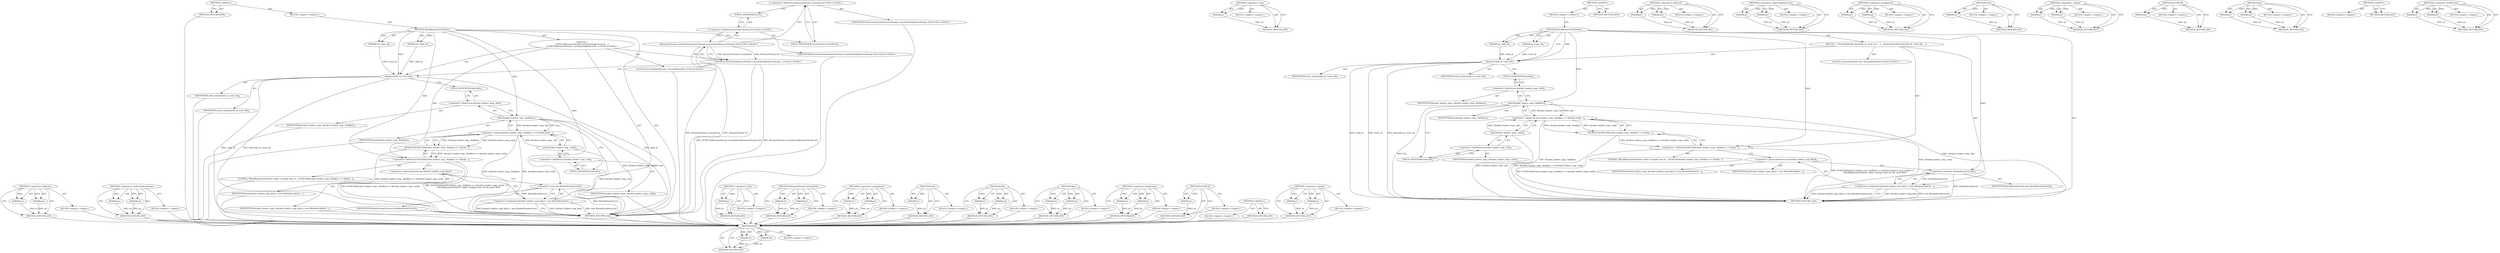 digraph "&lt;operator&gt;.equals" {
vulnerable_77 [label=<(METHOD,find)>];
vulnerable_78 [label=<(PARAM,p1)>];
vulnerable_79 [label=<(PARAM,p2)>];
vulnerable_80 [label=<(BLOCK,&lt;empty&gt;,&lt;empty&gt;)>];
vulnerable_81 [label=<(METHOD_RETURN,ANY)>];
vulnerable_101 [label=<(METHOD,&lt;operator&gt;.new)>];
vulnerable_102 [label=<(PARAM,p1)>];
vulnerable_103 [label=<(BLOCK,&lt;empty&gt;,&lt;empty&gt;)>];
vulnerable_104 [label=<(METHOD_RETURN,ANY)>];
vulnerable_6 [label=<(METHOD,&lt;global&gt;)<SUB>1</SUB>>];
vulnerable_7 [label=<(BLOCK,&lt;empty&gt;,&lt;empty&gt;)<SUB>1</SUB>>];
vulnerable_8 [label=<(METHOD,BlockRequestsForRoute)<SUB>1</SUB>>];
vulnerable_9 [label=<(PARAM,int child_id)<SUB>1</SUB>>];
vulnerable_10 [label=<(PARAM,int route_id)<SUB>2</SUB>>];
vulnerable_11 [label=<(BLOCK,{
   ProcessRouteIDs key(child_id, route_id);
 ...,{
   ProcessRouteIDs key(child_id, route_id);
 ...)<SUB>2</SUB>>];
vulnerable_12 [label="<(LOCAL,ProcessRouteIDs key: ProcessRouteIDs)<SUB>3</SUB>>"];
vulnerable_13 [label=<(key,key(child_id, route_id))<SUB>3</SUB>>];
vulnerable_14 [label=<(IDENTIFIER,child_id,key(child_id, route_id))<SUB>3</SUB>>];
vulnerable_15 [label=<(IDENTIFIER,route_id,key(child_id, route_id))<SUB>3</SUB>>];
vulnerable_16 [label=<(&lt;operator&gt;.shiftLeft,DCHECK(blocked_loaders_map_.find(key) == blocke...)<SUB>4</SUB>>];
vulnerable_17 [label=<(DCHECK,DCHECK(blocked_loaders_map_.find(key) == blocke...)<SUB>4</SUB>>];
vulnerable_18 [label=<(&lt;operator&gt;.equals,blocked_loaders_map_.find(key) == blocked_loade...)<SUB>4</SUB>>];
vulnerable_19 [label=<(find,blocked_loaders_map_.find(key))<SUB>4</SUB>>];
vulnerable_20 [label=<(&lt;operator&gt;.fieldAccess,blocked_loaders_map_.find)<SUB>4</SUB>>];
vulnerable_21 [label=<(IDENTIFIER,blocked_loaders_map_,blocked_loaders_map_.find(key))<SUB>4</SUB>>];
vulnerable_22 [label=<(FIELD_IDENTIFIER,find,find)<SUB>4</SUB>>];
vulnerable_23 [label=<(IDENTIFIER,key,blocked_loaders_map_.find(key))<SUB>4</SUB>>];
vulnerable_24 [label=<(end,blocked_loaders_map_.end())<SUB>4</SUB>>];
vulnerable_25 [label=<(&lt;operator&gt;.fieldAccess,blocked_loaders_map_.end)<SUB>4</SUB>>];
vulnerable_26 [label=<(IDENTIFIER,blocked_loaders_map_,blocked_loaders_map_.end())<SUB>4</SUB>>];
vulnerable_27 [label=<(FIELD_IDENTIFIER,end,end)<SUB>4</SUB>>];
vulnerable_28 [label=<(LITERAL,&quot;BlockRequestsForRoute called  multiple time fo...,DCHECK(blocked_loaders_map_.find(key) == blocke...)<SUB>5</SUB>>];
vulnerable_29 [label=<(&lt;operator&gt;.assignment,blocked_loaders_map_[key] = new BlockedLoadersL...)<SUB>6</SUB>>];
vulnerable_30 [label=<(&lt;operator&gt;.indirectIndexAccess,blocked_loaders_map_[key])<SUB>6</SUB>>];
vulnerable_31 [label=<(IDENTIFIER,blocked_loaders_map_,blocked_loaders_map_[key] = new BlockedLoadersL...)<SUB>6</SUB>>];
vulnerable_32 [label=<(IDENTIFIER,key,blocked_loaders_map_[key] = new BlockedLoadersL...)<SUB>6</SUB>>];
vulnerable_33 [label=<(&lt;operator&gt;.new,new BlockedLoadersList())<SUB>6</SUB>>];
vulnerable_34 [label=<(IDENTIFIER,BlockedLoadersList,new BlockedLoadersList())<SUB>6</SUB>>];
vulnerable_35 [label=<(METHOD_RETURN,void)<SUB>1</SUB>>];
vulnerable_37 [label=<(METHOD_RETURN,ANY)<SUB>1</SUB>>];
vulnerable_63 [label=<(METHOD,&lt;operator&gt;.shiftLeft)>];
vulnerable_64 [label=<(PARAM,p1)>];
vulnerable_65 [label=<(PARAM,p2)>];
vulnerable_66 [label=<(BLOCK,&lt;empty&gt;,&lt;empty&gt;)>];
vulnerable_67 [label=<(METHOD_RETURN,ANY)>];
vulnerable_96 [label=<(METHOD,&lt;operator&gt;.indirectIndexAccess)>];
vulnerable_97 [label=<(PARAM,p1)>];
vulnerable_98 [label=<(PARAM,p2)>];
vulnerable_99 [label=<(BLOCK,&lt;empty&gt;,&lt;empty&gt;)>];
vulnerable_100 [label=<(METHOD_RETURN,ANY)>];
vulnerable_91 [label=<(METHOD,&lt;operator&gt;.assignment)>];
vulnerable_92 [label=<(PARAM,p1)>];
vulnerable_93 [label=<(PARAM,p2)>];
vulnerable_94 [label=<(BLOCK,&lt;empty&gt;,&lt;empty&gt;)>];
vulnerable_95 [label=<(METHOD_RETURN,ANY)>];
vulnerable_87 [label=<(METHOD,end)>];
vulnerable_88 [label=<(PARAM,p1)>];
vulnerable_89 [label=<(BLOCK,&lt;empty&gt;,&lt;empty&gt;)>];
vulnerable_90 [label=<(METHOD_RETURN,ANY)>];
vulnerable_72 [label=<(METHOD,&lt;operator&gt;.equals)>];
vulnerable_73 [label=<(PARAM,p1)>];
vulnerable_74 [label=<(PARAM,p2)>];
vulnerable_75 [label=<(BLOCK,&lt;empty&gt;,&lt;empty&gt;)>];
vulnerable_76 [label=<(METHOD_RETURN,ANY)>];
vulnerable_68 [label=<(METHOD,DCHECK)>];
vulnerable_69 [label=<(PARAM,p1)>];
vulnerable_70 [label=<(BLOCK,&lt;empty&gt;,&lt;empty&gt;)>];
vulnerable_71 [label=<(METHOD_RETURN,ANY)>];
vulnerable_58 [label=<(METHOD,key)>];
vulnerable_59 [label=<(PARAM,p1)>];
vulnerable_60 [label=<(PARAM,p2)>];
vulnerable_61 [label=<(BLOCK,&lt;empty&gt;,&lt;empty&gt;)>];
vulnerable_62 [label=<(METHOD_RETURN,ANY)>];
vulnerable_52 [label=<(METHOD,&lt;global&gt;)<SUB>1</SUB>>];
vulnerable_53 [label=<(BLOCK,&lt;empty&gt;,&lt;empty&gt;)>];
vulnerable_54 [label=<(METHOD_RETURN,ANY)>];
vulnerable_82 [label=<(METHOD,&lt;operator&gt;.fieldAccess)>];
vulnerable_83 [label=<(PARAM,p1)>];
vulnerable_84 [label=<(PARAM,p2)>];
vulnerable_85 [label=<(BLOCK,&lt;empty&gt;,&lt;empty&gt;)>];
vulnerable_86 [label=<(METHOD_RETURN,ANY)>];
fixed_85 [label=<(METHOD,&lt;operator&gt;.shiftLeft)>];
fixed_86 [label=<(PARAM,p1)>];
fixed_87 [label=<(PARAM,p2)>];
fixed_88 [label=<(BLOCK,&lt;empty&gt;,&lt;empty&gt;)>];
fixed_89 [label=<(METHOD_RETURN,ANY)>];
fixed_109 [label=<(METHOD,&lt;operator&gt;.indirectIndexAccess)>];
fixed_110 [label=<(PARAM,p1)>];
fixed_111 [label=<(PARAM,p2)>];
fixed_112 [label=<(BLOCK,&lt;empty&gt;,&lt;empty&gt;)>];
fixed_113 [label=<(METHOD_RETURN,ANY)>];
fixed_6 [label=<(METHOD,&lt;global&gt;)<SUB>1</SUB>>];
fixed_7 [label=<(BLOCK,&lt;empty&gt;,&lt;empty&gt;)<SUB>1</SUB>>];
fixed_8 [label=<(METHOD,BlockRequestsForRoute)<SUB>1</SUB>>];
fixed_9 [label=<(PARAM,int child_id)<SUB>1</SUB>>];
fixed_10 [label=<(PARAM,int route_id)<SUB>2</SUB>>];
fixed_11 [label="<(BLOCK,{
  DCHECK(BrowserThread::CurrentlyOn(BrowserTh...,{
  DCHECK(BrowserThread::CurrentlyOn(BrowserTh...)<SUB>2</SUB>>"];
fixed_12 [label="<(DCHECK,DCHECK(BrowserThread::CurrentlyOn(BrowserThread...)<SUB>3</SUB>>"];
fixed_13 [label="<(BrowserThread.CurrentlyOn,BrowserThread::CurrentlyOn(BrowserThread::IO))<SUB>3</SUB>>"];
fixed_14 [label="<(&lt;operator&gt;.fieldAccess,BrowserThread::CurrentlyOn)<SUB>3</SUB>>"];
fixed_15 [label="<(IDENTIFIER,BrowserThread,BrowserThread::CurrentlyOn(BrowserThread::IO))<SUB>3</SUB>>"];
fixed_16 [label=<(FIELD_IDENTIFIER,CurrentlyOn,CurrentlyOn)<SUB>3</SUB>>];
fixed_17 [label="<(&lt;operator&gt;.fieldAccess,BrowserThread::IO)<SUB>3</SUB>>"];
fixed_18 [label="<(IDENTIFIER,BrowserThread,BrowserThread::CurrentlyOn(BrowserThread::IO))<SUB>3</SUB>>"];
fixed_19 [label=<(FIELD_IDENTIFIER,IO,IO)<SUB>3</SUB>>];
fixed_20 [label="<(LOCAL,ProcessRouteIDs key: ProcessRouteIDs)<SUB>4</SUB>>"];
fixed_21 [label=<(key,key(child_id, route_id))<SUB>4</SUB>>];
fixed_22 [label=<(IDENTIFIER,child_id,key(child_id, route_id))<SUB>4</SUB>>];
fixed_23 [label=<(IDENTIFIER,route_id,key(child_id, route_id))<SUB>4</SUB>>];
fixed_24 [label=<(&lt;operator&gt;.shiftLeft,DCHECK(blocked_loaders_map_.find(key) == blocke...)<SUB>5</SUB>>];
fixed_25 [label=<(DCHECK,DCHECK(blocked_loaders_map_.find(key) == blocke...)<SUB>5</SUB>>];
fixed_26 [label=<(&lt;operator&gt;.equals,blocked_loaders_map_.find(key) == blocked_loade...)<SUB>5</SUB>>];
fixed_27 [label=<(find,blocked_loaders_map_.find(key))<SUB>5</SUB>>];
fixed_28 [label=<(&lt;operator&gt;.fieldAccess,blocked_loaders_map_.find)<SUB>5</SUB>>];
fixed_29 [label=<(IDENTIFIER,blocked_loaders_map_,blocked_loaders_map_.find(key))<SUB>5</SUB>>];
fixed_30 [label=<(FIELD_IDENTIFIER,find,find)<SUB>5</SUB>>];
fixed_31 [label=<(IDENTIFIER,key,blocked_loaders_map_.find(key))<SUB>5</SUB>>];
fixed_32 [label=<(end,blocked_loaders_map_.end())<SUB>5</SUB>>];
fixed_33 [label=<(&lt;operator&gt;.fieldAccess,blocked_loaders_map_.end)<SUB>5</SUB>>];
fixed_34 [label=<(IDENTIFIER,blocked_loaders_map_,blocked_loaders_map_.end())<SUB>5</SUB>>];
fixed_35 [label=<(FIELD_IDENTIFIER,end,end)<SUB>5</SUB>>];
fixed_36 [label=<(LITERAL,&quot;BlockRequestsForRoute called  multiple time fo...,DCHECK(blocked_loaders_map_.find(key) == blocke...)<SUB>6</SUB>>];
fixed_37 [label=<(&lt;operator&gt;.assignment,blocked_loaders_map_[key] = new BlockedLoadersL...)<SUB>7</SUB>>];
fixed_38 [label=<(&lt;operator&gt;.indirectIndexAccess,blocked_loaders_map_[key])<SUB>7</SUB>>];
fixed_39 [label=<(IDENTIFIER,blocked_loaders_map_,blocked_loaders_map_[key] = new BlockedLoadersL...)<SUB>7</SUB>>];
fixed_40 [label=<(IDENTIFIER,key,blocked_loaders_map_[key] = new BlockedLoadersL...)<SUB>7</SUB>>];
fixed_41 [label=<(&lt;operator&gt;.new,new BlockedLoadersList())<SUB>7</SUB>>];
fixed_42 [label=<(IDENTIFIER,BlockedLoadersList,new BlockedLoadersList())<SUB>7</SUB>>];
fixed_43 [label=<(METHOD_RETURN,void)<SUB>1</SUB>>];
fixed_45 [label=<(METHOD_RETURN,ANY)<SUB>1</SUB>>];
fixed_114 [label=<(METHOD,&lt;operator&gt;.new)>];
fixed_115 [label=<(PARAM,p1)>];
fixed_116 [label=<(BLOCK,&lt;empty&gt;,&lt;empty&gt;)>];
fixed_117 [label=<(METHOD_RETURN,ANY)>];
fixed_70 [label=<(METHOD,BrowserThread.CurrentlyOn)>];
fixed_71 [label=<(PARAM,p1)>];
fixed_72 [label=<(PARAM,p2)>];
fixed_73 [label=<(BLOCK,&lt;empty&gt;,&lt;empty&gt;)>];
fixed_74 [label=<(METHOD_RETURN,ANY)>];
fixed_104 [label=<(METHOD,&lt;operator&gt;.assignment)>];
fixed_105 [label=<(PARAM,p1)>];
fixed_106 [label=<(PARAM,p2)>];
fixed_107 [label=<(BLOCK,&lt;empty&gt;,&lt;empty&gt;)>];
fixed_108 [label=<(METHOD_RETURN,ANY)>];
fixed_100 [label=<(METHOD,end)>];
fixed_101 [label=<(PARAM,p1)>];
fixed_102 [label=<(BLOCK,&lt;empty&gt;,&lt;empty&gt;)>];
fixed_103 [label=<(METHOD_RETURN,ANY)>];
fixed_95 [label=<(METHOD,find)>];
fixed_96 [label=<(PARAM,p1)>];
fixed_97 [label=<(PARAM,p2)>];
fixed_98 [label=<(BLOCK,&lt;empty&gt;,&lt;empty&gt;)>];
fixed_99 [label=<(METHOD_RETURN,ANY)>];
fixed_80 [label=<(METHOD,key)>];
fixed_81 [label=<(PARAM,p1)>];
fixed_82 [label=<(PARAM,p2)>];
fixed_83 [label=<(BLOCK,&lt;empty&gt;,&lt;empty&gt;)>];
fixed_84 [label=<(METHOD_RETURN,ANY)>];
fixed_75 [label=<(METHOD,&lt;operator&gt;.fieldAccess)>];
fixed_76 [label=<(PARAM,p1)>];
fixed_77 [label=<(PARAM,p2)>];
fixed_78 [label=<(BLOCK,&lt;empty&gt;,&lt;empty&gt;)>];
fixed_79 [label=<(METHOD_RETURN,ANY)>];
fixed_66 [label=<(METHOD,DCHECK)>];
fixed_67 [label=<(PARAM,p1)>];
fixed_68 [label=<(BLOCK,&lt;empty&gt;,&lt;empty&gt;)>];
fixed_69 [label=<(METHOD_RETURN,ANY)>];
fixed_60 [label=<(METHOD,&lt;global&gt;)<SUB>1</SUB>>];
fixed_61 [label=<(BLOCK,&lt;empty&gt;,&lt;empty&gt;)>];
fixed_62 [label=<(METHOD_RETURN,ANY)>];
fixed_90 [label=<(METHOD,&lt;operator&gt;.equals)>];
fixed_91 [label=<(PARAM,p1)>];
fixed_92 [label=<(PARAM,p2)>];
fixed_93 [label=<(BLOCK,&lt;empty&gt;,&lt;empty&gt;)>];
fixed_94 [label=<(METHOD_RETURN,ANY)>];
vulnerable_77 -> vulnerable_78  [key=0, label="AST: "];
vulnerable_77 -> vulnerable_78  [key=1, label="DDG: "];
vulnerable_77 -> vulnerable_80  [key=0, label="AST: "];
vulnerable_77 -> vulnerable_79  [key=0, label="AST: "];
vulnerable_77 -> vulnerable_79  [key=1, label="DDG: "];
vulnerable_77 -> vulnerable_81  [key=0, label="AST: "];
vulnerable_77 -> vulnerable_81  [key=1, label="CFG: "];
vulnerable_78 -> vulnerable_81  [key=0, label="DDG: p1"];
vulnerable_79 -> vulnerable_81  [key=0, label="DDG: p2"];
vulnerable_101 -> vulnerable_102  [key=0, label="AST: "];
vulnerable_101 -> vulnerable_102  [key=1, label="DDG: "];
vulnerable_101 -> vulnerable_103  [key=0, label="AST: "];
vulnerable_101 -> vulnerable_104  [key=0, label="AST: "];
vulnerable_101 -> vulnerable_104  [key=1, label="CFG: "];
vulnerable_102 -> vulnerable_104  [key=0, label="DDG: p1"];
vulnerable_6 -> vulnerable_7  [key=0, label="AST: "];
vulnerable_6 -> vulnerable_37  [key=0, label="AST: "];
vulnerable_6 -> vulnerable_37  [key=1, label="CFG: "];
vulnerable_7 -> vulnerable_8  [key=0, label="AST: "];
vulnerable_8 -> vulnerable_9  [key=0, label="AST: "];
vulnerable_8 -> vulnerable_9  [key=1, label="DDG: "];
vulnerable_8 -> vulnerable_10  [key=0, label="AST: "];
vulnerable_8 -> vulnerable_10  [key=1, label="DDG: "];
vulnerable_8 -> vulnerable_11  [key=0, label="AST: "];
vulnerable_8 -> vulnerable_35  [key=0, label="AST: "];
vulnerable_8 -> vulnerable_13  [key=0, label="CFG: "];
vulnerable_8 -> vulnerable_13  [key=1, label="DDG: "];
vulnerable_8 -> vulnerable_16  [key=0, label="DDG: "];
vulnerable_8 -> vulnerable_33  [key=0, label="DDG: "];
vulnerable_8 -> vulnerable_19  [key=0, label="DDG: "];
vulnerable_9 -> vulnerable_13  [key=0, label="DDG: child_id"];
vulnerable_10 -> vulnerable_13  [key=0, label="DDG: route_id"];
vulnerable_11 -> vulnerable_12  [key=0, label="AST: "];
vulnerable_11 -> vulnerable_13  [key=0, label="AST: "];
vulnerable_11 -> vulnerable_16  [key=0, label="AST: "];
vulnerable_11 -> vulnerable_29  [key=0, label="AST: "];
vulnerable_13 -> vulnerable_14  [key=0, label="AST: "];
vulnerable_13 -> vulnerable_15  [key=0, label="AST: "];
vulnerable_13 -> vulnerable_22  [key=0, label="CFG: "];
vulnerable_13 -> vulnerable_35  [key=0, label="DDG: child_id"];
vulnerable_13 -> vulnerable_35  [key=1, label="DDG: route_id"];
vulnerable_13 -> vulnerable_35  [key=2, label="DDG: key(child_id, route_id)"];
vulnerable_16 -> vulnerable_17  [key=0, label="AST: "];
vulnerable_16 -> vulnerable_28  [key=0, label="AST: "];
vulnerable_16 -> vulnerable_30  [key=0, label="CFG: "];
vulnerable_16 -> vulnerable_35  [key=0, label="DDG: DCHECK(blocked_loaders_map_.find(key) == blocked_loaders_map_.end())"];
vulnerable_16 -> vulnerable_35  [key=1, label="DDG: DCHECK(blocked_loaders_map_.find(key) == blocked_loaders_map_.end()) &lt;&lt;
       &quot;BlockRequestsForRoute called  multiple time for the same RVH&quot;"];
vulnerable_17 -> vulnerable_18  [key=0, label="AST: "];
vulnerable_17 -> vulnerable_16  [key=0, label="CFG: "];
vulnerable_17 -> vulnerable_16  [key=1, label="DDG: blocked_loaders_map_.find(key) == blocked_loaders_map_.end()"];
vulnerable_17 -> vulnerable_35  [key=0, label="DDG: blocked_loaders_map_.find(key) == blocked_loaders_map_.end()"];
vulnerable_18 -> vulnerable_19  [key=0, label="AST: "];
vulnerable_18 -> vulnerable_24  [key=0, label="AST: "];
vulnerable_18 -> vulnerable_17  [key=0, label="CFG: "];
vulnerable_18 -> vulnerable_17  [key=1, label="DDG: blocked_loaders_map_.find(key)"];
vulnerable_18 -> vulnerable_17  [key=2, label="DDG: blocked_loaders_map_.end()"];
vulnerable_18 -> vulnerable_35  [key=0, label="DDG: blocked_loaders_map_.find(key)"];
vulnerable_18 -> vulnerable_35  [key=1, label="DDG: blocked_loaders_map_.end()"];
vulnerable_19 -> vulnerable_20  [key=0, label="AST: "];
vulnerable_19 -> vulnerable_23  [key=0, label="AST: "];
vulnerable_19 -> vulnerable_27  [key=0, label="CFG: "];
vulnerable_19 -> vulnerable_35  [key=0, label="DDG: blocked_loaders_map_.find"];
vulnerable_19 -> vulnerable_35  [key=1, label="DDG: key"];
vulnerable_19 -> vulnerable_18  [key=0, label="DDG: blocked_loaders_map_.find"];
vulnerable_19 -> vulnerable_18  [key=1, label="DDG: key"];
vulnerable_20 -> vulnerable_21  [key=0, label="AST: "];
vulnerable_20 -> vulnerable_22  [key=0, label="AST: "];
vulnerable_20 -> vulnerable_19  [key=0, label="CFG: "];
vulnerable_22 -> vulnerable_20  [key=0, label="CFG: "];
vulnerable_24 -> vulnerable_25  [key=0, label="AST: "];
vulnerable_24 -> vulnerable_18  [key=0, label="CFG: "];
vulnerable_24 -> vulnerable_18  [key=1, label="DDG: blocked_loaders_map_.end"];
vulnerable_24 -> vulnerable_35  [key=0, label="DDG: blocked_loaders_map_.end"];
vulnerable_25 -> vulnerable_26  [key=0, label="AST: "];
vulnerable_25 -> vulnerable_27  [key=0, label="AST: "];
vulnerable_25 -> vulnerable_24  [key=0, label="CFG: "];
vulnerable_27 -> vulnerable_25  [key=0, label="CFG: "];
vulnerable_29 -> vulnerable_30  [key=0, label="AST: "];
vulnerable_29 -> vulnerable_33  [key=0, label="AST: "];
vulnerable_29 -> vulnerable_35  [key=0, label="CFG: "];
vulnerable_29 -> vulnerable_35  [key=1, label="DDG: blocked_loaders_map_[key]"];
vulnerable_29 -> vulnerable_35  [key=2, label="DDG: new BlockedLoadersList()"];
vulnerable_29 -> vulnerable_35  [key=3, label="DDG: blocked_loaders_map_[key] = new BlockedLoadersList()"];
vulnerable_30 -> vulnerable_31  [key=0, label="AST: "];
vulnerable_30 -> vulnerable_32  [key=0, label="AST: "];
vulnerable_30 -> vulnerable_33  [key=0, label="CFG: "];
vulnerable_33 -> vulnerable_34  [key=0, label="AST: "];
vulnerable_33 -> vulnerable_29  [key=0, label="CFG: "];
vulnerable_33 -> vulnerable_29  [key=1, label="DDG: BlockedLoadersList"];
vulnerable_33 -> vulnerable_35  [key=0, label="DDG: BlockedLoadersList"];
vulnerable_63 -> vulnerable_64  [key=0, label="AST: "];
vulnerable_63 -> vulnerable_64  [key=1, label="DDG: "];
vulnerable_63 -> vulnerable_66  [key=0, label="AST: "];
vulnerable_63 -> vulnerable_65  [key=0, label="AST: "];
vulnerable_63 -> vulnerable_65  [key=1, label="DDG: "];
vulnerable_63 -> vulnerable_67  [key=0, label="AST: "];
vulnerable_63 -> vulnerable_67  [key=1, label="CFG: "];
vulnerable_64 -> vulnerable_67  [key=0, label="DDG: p1"];
vulnerable_65 -> vulnerable_67  [key=0, label="DDG: p2"];
vulnerable_96 -> vulnerable_97  [key=0, label="AST: "];
vulnerable_96 -> vulnerable_97  [key=1, label="DDG: "];
vulnerable_96 -> vulnerable_99  [key=0, label="AST: "];
vulnerable_96 -> vulnerable_98  [key=0, label="AST: "];
vulnerable_96 -> vulnerable_98  [key=1, label="DDG: "];
vulnerable_96 -> vulnerable_100  [key=0, label="AST: "];
vulnerable_96 -> vulnerable_100  [key=1, label="CFG: "];
vulnerable_97 -> vulnerable_100  [key=0, label="DDG: p1"];
vulnerable_98 -> vulnerable_100  [key=0, label="DDG: p2"];
vulnerable_91 -> vulnerable_92  [key=0, label="AST: "];
vulnerable_91 -> vulnerable_92  [key=1, label="DDG: "];
vulnerable_91 -> vulnerable_94  [key=0, label="AST: "];
vulnerable_91 -> vulnerable_93  [key=0, label="AST: "];
vulnerable_91 -> vulnerable_93  [key=1, label="DDG: "];
vulnerable_91 -> vulnerable_95  [key=0, label="AST: "];
vulnerable_91 -> vulnerable_95  [key=1, label="CFG: "];
vulnerable_92 -> vulnerable_95  [key=0, label="DDG: p1"];
vulnerable_93 -> vulnerable_95  [key=0, label="DDG: p2"];
vulnerable_87 -> vulnerable_88  [key=0, label="AST: "];
vulnerable_87 -> vulnerable_88  [key=1, label="DDG: "];
vulnerable_87 -> vulnerable_89  [key=0, label="AST: "];
vulnerable_87 -> vulnerable_90  [key=0, label="AST: "];
vulnerable_87 -> vulnerable_90  [key=1, label="CFG: "];
vulnerable_88 -> vulnerable_90  [key=0, label="DDG: p1"];
vulnerable_72 -> vulnerable_73  [key=0, label="AST: "];
vulnerable_72 -> vulnerable_73  [key=1, label="DDG: "];
vulnerable_72 -> vulnerable_75  [key=0, label="AST: "];
vulnerable_72 -> vulnerable_74  [key=0, label="AST: "];
vulnerable_72 -> vulnerable_74  [key=1, label="DDG: "];
vulnerable_72 -> vulnerable_76  [key=0, label="AST: "];
vulnerable_72 -> vulnerable_76  [key=1, label="CFG: "];
vulnerable_73 -> vulnerable_76  [key=0, label="DDG: p1"];
vulnerable_74 -> vulnerable_76  [key=0, label="DDG: p2"];
vulnerable_68 -> vulnerable_69  [key=0, label="AST: "];
vulnerable_68 -> vulnerable_69  [key=1, label="DDG: "];
vulnerable_68 -> vulnerable_70  [key=0, label="AST: "];
vulnerable_68 -> vulnerable_71  [key=0, label="AST: "];
vulnerable_68 -> vulnerable_71  [key=1, label="CFG: "];
vulnerable_69 -> vulnerable_71  [key=0, label="DDG: p1"];
vulnerable_58 -> vulnerable_59  [key=0, label="AST: "];
vulnerable_58 -> vulnerable_59  [key=1, label="DDG: "];
vulnerable_58 -> vulnerable_61  [key=0, label="AST: "];
vulnerable_58 -> vulnerable_60  [key=0, label="AST: "];
vulnerable_58 -> vulnerable_60  [key=1, label="DDG: "];
vulnerable_58 -> vulnerable_62  [key=0, label="AST: "];
vulnerable_58 -> vulnerable_62  [key=1, label="CFG: "];
vulnerable_59 -> vulnerable_62  [key=0, label="DDG: p1"];
vulnerable_60 -> vulnerable_62  [key=0, label="DDG: p2"];
vulnerable_52 -> vulnerable_53  [key=0, label="AST: "];
vulnerable_52 -> vulnerable_54  [key=0, label="AST: "];
vulnerable_52 -> vulnerable_54  [key=1, label="CFG: "];
vulnerable_82 -> vulnerable_83  [key=0, label="AST: "];
vulnerable_82 -> vulnerable_83  [key=1, label="DDG: "];
vulnerable_82 -> vulnerable_85  [key=0, label="AST: "];
vulnerable_82 -> vulnerable_84  [key=0, label="AST: "];
vulnerable_82 -> vulnerable_84  [key=1, label="DDG: "];
vulnerable_82 -> vulnerable_86  [key=0, label="AST: "];
vulnerable_82 -> vulnerable_86  [key=1, label="CFG: "];
vulnerable_83 -> vulnerable_86  [key=0, label="DDG: p1"];
vulnerable_84 -> vulnerable_86  [key=0, label="DDG: p2"];
fixed_85 -> fixed_86  [key=0, label="AST: "];
fixed_85 -> fixed_86  [key=1, label="DDG: "];
fixed_85 -> fixed_88  [key=0, label="AST: "];
fixed_85 -> fixed_87  [key=0, label="AST: "];
fixed_85 -> fixed_87  [key=1, label="DDG: "];
fixed_85 -> fixed_89  [key=0, label="AST: "];
fixed_85 -> fixed_89  [key=1, label="CFG: "];
fixed_86 -> fixed_89  [key=0, label="DDG: p1"];
fixed_87 -> fixed_89  [key=0, label="DDG: p2"];
fixed_88 -> vulnerable_77  [key=0];
fixed_89 -> vulnerable_77  [key=0];
fixed_109 -> fixed_110  [key=0, label="AST: "];
fixed_109 -> fixed_110  [key=1, label="DDG: "];
fixed_109 -> fixed_112  [key=0, label="AST: "];
fixed_109 -> fixed_111  [key=0, label="AST: "];
fixed_109 -> fixed_111  [key=1, label="DDG: "];
fixed_109 -> fixed_113  [key=0, label="AST: "];
fixed_109 -> fixed_113  [key=1, label="CFG: "];
fixed_110 -> fixed_113  [key=0, label="DDG: p1"];
fixed_111 -> fixed_113  [key=0, label="DDG: p2"];
fixed_112 -> vulnerable_77  [key=0];
fixed_113 -> vulnerable_77  [key=0];
fixed_6 -> fixed_7  [key=0, label="AST: "];
fixed_6 -> fixed_45  [key=0, label="AST: "];
fixed_6 -> fixed_45  [key=1, label="CFG: "];
fixed_7 -> fixed_8  [key=0, label="AST: "];
fixed_8 -> fixed_9  [key=0, label="AST: "];
fixed_8 -> fixed_9  [key=1, label="DDG: "];
fixed_8 -> fixed_10  [key=0, label="AST: "];
fixed_8 -> fixed_10  [key=1, label="DDG: "];
fixed_8 -> fixed_11  [key=0, label="AST: "];
fixed_8 -> fixed_43  [key=0, label="AST: "];
fixed_8 -> fixed_16  [key=0, label="CFG: "];
fixed_8 -> fixed_21  [key=0, label="DDG: "];
fixed_8 -> fixed_24  [key=0, label="DDG: "];
fixed_8 -> fixed_41  [key=0, label="DDG: "];
fixed_8 -> fixed_27  [key=0, label="DDG: "];
fixed_9 -> fixed_21  [key=0, label="DDG: child_id"];
fixed_10 -> fixed_21  [key=0, label="DDG: route_id"];
fixed_11 -> fixed_12  [key=0, label="AST: "];
fixed_11 -> fixed_20  [key=0, label="AST: "];
fixed_11 -> fixed_21  [key=0, label="AST: "];
fixed_11 -> fixed_24  [key=0, label="AST: "];
fixed_11 -> fixed_37  [key=0, label="AST: "];
fixed_12 -> fixed_13  [key=0, label="AST: "];
fixed_12 -> fixed_21  [key=0, label="CFG: "];
fixed_12 -> fixed_43  [key=0, label="DDG: BrowserThread::CurrentlyOn(BrowserThread::IO)"];
fixed_12 -> fixed_43  [key=1, label="DDG: DCHECK(BrowserThread::CurrentlyOn(BrowserThread::IO))"];
fixed_13 -> fixed_14  [key=0, label="AST: "];
fixed_13 -> fixed_17  [key=0, label="AST: "];
fixed_13 -> fixed_12  [key=0, label="CFG: "];
fixed_13 -> fixed_12  [key=1, label="DDG: BrowserThread::CurrentlyOn"];
fixed_13 -> fixed_12  [key=2, label="DDG: BrowserThread::IO"];
fixed_13 -> fixed_43  [key=0, label="DDG: BrowserThread::CurrentlyOn"];
fixed_13 -> fixed_43  [key=1, label="DDG: BrowserThread::IO"];
fixed_14 -> fixed_15  [key=0, label="AST: "];
fixed_14 -> fixed_16  [key=0, label="AST: "];
fixed_14 -> fixed_19  [key=0, label="CFG: "];
fixed_15 -> vulnerable_77  [key=0];
fixed_16 -> fixed_14  [key=0, label="CFG: "];
fixed_17 -> fixed_18  [key=0, label="AST: "];
fixed_17 -> fixed_19  [key=0, label="AST: "];
fixed_17 -> fixed_13  [key=0, label="CFG: "];
fixed_18 -> vulnerable_77  [key=0];
fixed_19 -> fixed_17  [key=0, label="CFG: "];
fixed_20 -> vulnerable_77  [key=0];
fixed_21 -> fixed_22  [key=0, label="AST: "];
fixed_21 -> fixed_23  [key=0, label="AST: "];
fixed_21 -> fixed_30  [key=0, label="CFG: "];
fixed_21 -> fixed_43  [key=0, label="DDG: child_id"];
fixed_21 -> fixed_43  [key=1, label="DDG: route_id"];
fixed_21 -> fixed_43  [key=2, label="DDG: key(child_id, route_id)"];
fixed_22 -> vulnerable_77  [key=0];
fixed_23 -> vulnerable_77  [key=0];
fixed_24 -> fixed_25  [key=0, label="AST: "];
fixed_24 -> fixed_36  [key=0, label="AST: "];
fixed_24 -> fixed_38  [key=0, label="CFG: "];
fixed_24 -> fixed_43  [key=0, label="DDG: DCHECK(blocked_loaders_map_.find(key) == blocked_loaders_map_.end())"];
fixed_24 -> fixed_43  [key=1, label="DDG: DCHECK(blocked_loaders_map_.find(key) == blocked_loaders_map_.end()) &lt;&lt;
       &quot;BlockRequestsForRoute called  multiple time for the same RVH&quot;"];
fixed_25 -> fixed_26  [key=0, label="AST: "];
fixed_25 -> fixed_24  [key=0, label="CFG: "];
fixed_25 -> fixed_24  [key=1, label="DDG: blocked_loaders_map_.find(key) == blocked_loaders_map_.end()"];
fixed_25 -> fixed_43  [key=0, label="DDG: blocked_loaders_map_.find(key) == blocked_loaders_map_.end()"];
fixed_26 -> fixed_27  [key=0, label="AST: "];
fixed_26 -> fixed_32  [key=0, label="AST: "];
fixed_26 -> fixed_25  [key=0, label="CFG: "];
fixed_26 -> fixed_25  [key=1, label="DDG: blocked_loaders_map_.find(key)"];
fixed_26 -> fixed_25  [key=2, label="DDG: blocked_loaders_map_.end()"];
fixed_26 -> fixed_43  [key=0, label="DDG: blocked_loaders_map_.find(key)"];
fixed_26 -> fixed_43  [key=1, label="DDG: blocked_loaders_map_.end()"];
fixed_27 -> fixed_28  [key=0, label="AST: "];
fixed_27 -> fixed_31  [key=0, label="AST: "];
fixed_27 -> fixed_35  [key=0, label="CFG: "];
fixed_27 -> fixed_43  [key=0, label="DDG: blocked_loaders_map_.find"];
fixed_27 -> fixed_43  [key=1, label="DDG: key"];
fixed_27 -> fixed_26  [key=0, label="DDG: blocked_loaders_map_.find"];
fixed_27 -> fixed_26  [key=1, label="DDG: key"];
fixed_28 -> fixed_29  [key=0, label="AST: "];
fixed_28 -> fixed_30  [key=0, label="AST: "];
fixed_28 -> fixed_27  [key=0, label="CFG: "];
fixed_29 -> vulnerable_77  [key=0];
fixed_30 -> fixed_28  [key=0, label="CFG: "];
fixed_31 -> vulnerable_77  [key=0];
fixed_32 -> fixed_33  [key=0, label="AST: "];
fixed_32 -> fixed_26  [key=0, label="CFG: "];
fixed_32 -> fixed_26  [key=1, label="DDG: blocked_loaders_map_.end"];
fixed_32 -> fixed_43  [key=0, label="DDG: blocked_loaders_map_.end"];
fixed_33 -> fixed_34  [key=0, label="AST: "];
fixed_33 -> fixed_35  [key=0, label="AST: "];
fixed_33 -> fixed_32  [key=0, label="CFG: "];
fixed_34 -> vulnerable_77  [key=0];
fixed_35 -> fixed_33  [key=0, label="CFG: "];
fixed_36 -> vulnerable_77  [key=0];
fixed_37 -> fixed_38  [key=0, label="AST: "];
fixed_37 -> fixed_41  [key=0, label="AST: "];
fixed_37 -> fixed_43  [key=0, label="CFG: "];
fixed_37 -> fixed_43  [key=1, label="DDG: blocked_loaders_map_[key]"];
fixed_37 -> fixed_43  [key=2, label="DDG: new BlockedLoadersList()"];
fixed_37 -> fixed_43  [key=3, label="DDG: blocked_loaders_map_[key] = new BlockedLoadersList()"];
fixed_38 -> fixed_39  [key=0, label="AST: "];
fixed_38 -> fixed_40  [key=0, label="AST: "];
fixed_38 -> fixed_41  [key=0, label="CFG: "];
fixed_39 -> vulnerable_77  [key=0];
fixed_40 -> vulnerable_77  [key=0];
fixed_41 -> fixed_42  [key=0, label="AST: "];
fixed_41 -> fixed_37  [key=0, label="CFG: "];
fixed_41 -> fixed_37  [key=1, label="DDG: BlockedLoadersList"];
fixed_41 -> fixed_43  [key=0, label="DDG: BlockedLoadersList"];
fixed_42 -> vulnerable_77  [key=0];
fixed_43 -> vulnerable_77  [key=0];
fixed_45 -> vulnerable_77  [key=0];
fixed_114 -> fixed_115  [key=0, label="AST: "];
fixed_114 -> fixed_115  [key=1, label="DDG: "];
fixed_114 -> fixed_116  [key=0, label="AST: "];
fixed_114 -> fixed_117  [key=0, label="AST: "];
fixed_114 -> fixed_117  [key=1, label="CFG: "];
fixed_115 -> fixed_117  [key=0, label="DDG: p1"];
fixed_116 -> vulnerable_77  [key=0];
fixed_117 -> vulnerable_77  [key=0];
fixed_70 -> fixed_71  [key=0, label="AST: "];
fixed_70 -> fixed_71  [key=1, label="DDG: "];
fixed_70 -> fixed_73  [key=0, label="AST: "];
fixed_70 -> fixed_72  [key=0, label="AST: "];
fixed_70 -> fixed_72  [key=1, label="DDG: "];
fixed_70 -> fixed_74  [key=0, label="AST: "];
fixed_70 -> fixed_74  [key=1, label="CFG: "];
fixed_71 -> fixed_74  [key=0, label="DDG: p1"];
fixed_72 -> fixed_74  [key=0, label="DDG: p2"];
fixed_73 -> vulnerable_77  [key=0];
fixed_74 -> vulnerable_77  [key=0];
fixed_104 -> fixed_105  [key=0, label="AST: "];
fixed_104 -> fixed_105  [key=1, label="DDG: "];
fixed_104 -> fixed_107  [key=0, label="AST: "];
fixed_104 -> fixed_106  [key=0, label="AST: "];
fixed_104 -> fixed_106  [key=1, label="DDG: "];
fixed_104 -> fixed_108  [key=0, label="AST: "];
fixed_104 -> fixed_108  [key=1, label="CFG: "];
fixed_105 -> fixed_108  [key=0, label="DDG: p1"];
fixed_106 -> fixed_108  [key=0, label="DDG: p2"];
fixed_107 -> vulnerable_77  [key=0];
fixed_108 -> vulnerable_77  [key=0];
fixed_100 -> fixed_101  [key=0, label="AST: "];
fixed_100 -> fixed_101  [key=1, label="DDG: "];
fixed_100 -> fixed_102  [key=0, label="AST: "];
fixed_100 -> fixed_103  [key=0, label="AST: "];
fixed_100 -> fixed_103  [key=1, label="CFG: "];
fixed_101 -> fixed_103  [key=0, label="DDG: p1"];
fixed_102 -> vulnerable_77  [key=0];
fixed_103 -> vulnerable_77  [key=0];
fixed_95 -> fixed_96  [key=0, label="AST: "];
fixed_95 -> fixed_96  [key=1, label="DDG: "];
fixed_95 -> fixed_98  [key=0, label="AST: "];
fixed_95 -> fixed_97  [key=0, label="AST: "];
fixed_95 -> fixed_97  [key=1, label="DDG: "];
fixed_95 -> fixed_99  [key=0, label="AST: "];
fixed_95 -> fixed_99  [key=1, label="CFG: "];
fixed_96 -> fixed_99  [key=0, label="DDG: p1"];
fixed_97 -> fixed_99  [key=0, label="DDG: p2"];
fixed_98 -> vulnerable_77  [key=0];
fixed_99 -> vulnerable_77  [key=0];
fixed_80 -> fixed_81  [key=0, label="AST: "];
fixed_80 -> fixed_81  [key=1, label="DDG: "];
fixed_80 -> fixed_83  [key=0, label="AST: "];
fixed_80 -> fixed_82  [key=0, label="AST: "];
fixed_80 -> fixed_82  [key=1, label="DDG: "];
fixed_80 -> fixed_84  [key=0, label="AST: "];
fixed_80 -> fixed_84  [key=1, label="CFG: "];
fixed_81 -> fixed_84  [key=0, label="DDG: p1"];
fixed_82 -> fixed_84  [key=0, label="DDG: p2"];
fixed_83 -> vulnerable_77  [key=0];
fixed_84 -> vulnerable_77  [key=0];
fixed_75 -> fixed_76  [key=0, label="AST: "];
fixed_75 -> fixed_76  [key=1, label="DDG: "];
fixed_75 -> fixed_78  [key=0, label="AST: "];
fixed_75 -> fixed_77  [key=0, label="AST: "];
fixed_75 -> fixed_77  [key=1, label="DDG: "];
fixed_75 -> fixed_79  [key=0, label="AST: "];
fixed_75 -> fixed_79  [key=1, label="CFG: "];
fixed_76 -> fixed_79  [key=0, label="DDG: p1"];
fixed_77 -> fixed_79  [key=0, label="DDG: p2"];
fixed_78 -> vulnerable_77  [key=0];
fixed_79 -> vulnerable_77  [key=0];
fixed_66 -> fixed_67  [key=0, label="AST: "];
fixed_66 -> fixed_67  [key=1, label="DDG: "];
fixed_66 -> fixed_68  [key=0, label="AST: "];
fixed_66 -> fixed_69  [key=0, label="AST: "];
fixed_66 -> fixed_69  [key=1, label="CFG: "];
fixed_67 -> fixed_69  [key=0, label="DDG: p1"];
fixed_68 -> vulnerable_77  [key=0];
fixed_69 -> vulnerable_77  [key=0];
fixed_60 -> fixed_61  [key=0, label="AST: "];
fixed_60 -> fixed_62  [key=0, label="AST: "];
fixed_60 -> fixed_62  [key=1, label="CFG: "];
fixed_61 -> vulnerable_77  [key=0];
fixed_62 -> vulnerable_77  [key=0];
fixed_90 -> fixed_91  [key=0, label="AST: "];
fixed_90 -> fixed_91  [key=1, label="DDG: "];
fixed_90 -> fixed_93  [key=0, label="AST: "];
fixed_90 -> fixed_92  [key=0, label="AST: "];
fixed_90 -> fixed_92  [key=1, label="DDG: "];
fixed_90 -> fixed_94  [key=0, label="AST: "];
fixed_90 -> fixed_94  [key=1, label="CFG: "];
fixed_91 -> fixed_94  [key=0, label="DDG: p1"];
fixed_92 -> fixed_94  [key=0, label="DDG: p2"];
fixed_93 -> vulnerable_77  [key=0];
fixed_94 -> vulnerable_77  [key=0];
}
